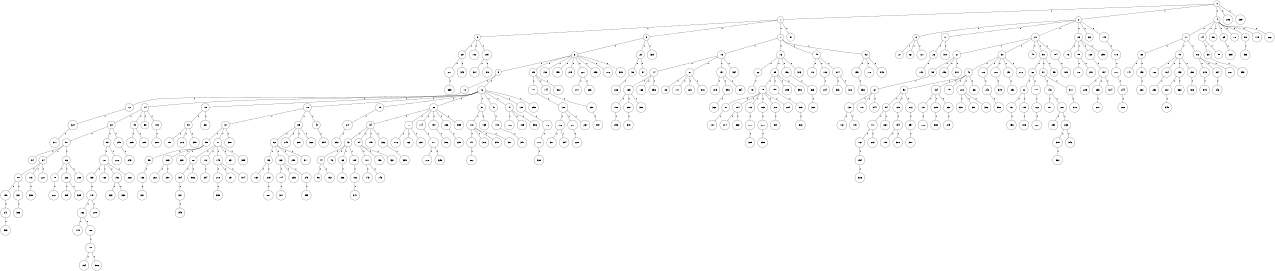 graph G {
size="8.5,11;"
ratio = "expand;"
fixedsize="true;"
overlap="scale;"
node[shape=circle,width=.12,hight=.12,fontsize=12]
edge[fontsize=12]

0[label=" 0" color=black, pos="0.97360869,1.8749313!"];
1[label=" 1" color=black, pos="2.0992272,2.7636471!"];
2[label=" 2" color=black, pos="2.9649012,0.29232919!"];
3[label=" 3" color=black, pos="1.3209315,1.230451!"];
4[label=" 4" color=black, pos="1.3759426,2.2311937!"];
5[label=" 5" color=black, pos="0.17032133,1.2917278!"];
6[label=" 6" color=black, pos="1.0950044,1.3802326!"];
7[label=" 7" color=black, pos="2.1340088,1.1018619!"];
8[label=" 8" color=black, pos="1.5166744,1.9867783!"];
9[label=" 9" color=black, pos="2.4412803,2.2981743!"];
10[label=" 10" color=black, pos="2.338866,0.2709899!"];
11[label=" 11" color=black, pos="2.583471,2.0767601!"];
12[label=" 12" color=black, pos="2.7792978,1.3275705!"];
13[label=" 13" color=black, pos="2.5060552,0.98524135!"];
14[label=" 14" color=black, pos="1.3042521,0.88762974!"];
15[label=" 15" color=black, pos="2.2335202,1.5458784!"];
16[label=" 16" color=black, pos="2.9662849,2.3660963!"];
17[label=" 17" color=black, pos="0.28308219,0.81374653!"];
18[label=" 18" color=black, pos="2.254774,2.2817457!"];
19[label=" 19" color=black, pos="0.58617733,2.7976586!"];
20[label=" 20" color=black, pos="2.6664595,0.31509433!"];
21[label=" 21" color=black, pos="1.7445274,2.7735743!"];
22[label=" 22" color=black, pos="0.66580963,1.4870403!"];
23[label=" 23" color=black, pos="2.6506957,0.64952449!"];
24[label=" 24" color=black, pos="2.5655754,2.0245456!"];
25[label=" 25" color=black, pos="1.6798914,0.47060577!"];
26[label=" 26" color=black, pos="1.9230286,2.7729104!"];
27[label=" 27" color=black, pos="1.1108573,1.8746811!"];
28[label=" 28" color=black, pos="0.69579814,0.94983147!"];
29[label=" 29" color=black, pos="0.4901111,2.489105!"];
30[label=" 30" color=black, pos="2.3846098,0.055250574!"];
31[label=" 31" color=black, pos="1.009064,1.652286!"];
32[label=" 32" color=black, pos="1.7203959,1.4232969!"];
33[label=" 33" color=black, pos="1.5151237,2.3349526!"];
34[label=" 34" color=black, pos="1.6462542,2.9473582!"];
35[label=" 35" color=black, pos="1.6784321,0.53442826!"];
36[label=" 36" color=black, pos="2.0118147,1.8145557!"];
37[label=" 37" color=black, pos="1.2076655,2.6578466!"];
38[label=" 38" color=black, pos="1.279806,1.6275807!"];
39[label=" 39" color=black, pos="0.41787221,2.8635093!"];
40[label=" 40" color=black, pos="2.9566982,0.53855532!"];
41[label=" 41" color=black, pos="0.18070895,2.9099743!"];
42[label=" 42" color=black, pos="1.981371,1.5840746!"];
43[label=" 43" color=black, pos="2.6793719,0.034033245!"];
44[label=" 44" color=black, pos="1.6027626,2.1931125!"];
45[label=" 45" color=black, pos="2.1522497,2.4027033!"];
46[label=" 46" color=black, pos="2.5640562,1.7209256!"];
47[label=" 47" color=black, pos="0.31015066,2.1201965!"];
48[label=" 48" color=black, pos="0.87124108,2.7386709!"];
49[label=" 49" color=black, pos="2.5322597,1.8789132!"];
50[label=" 50" color=black, pos="1.5059777,0.17343374!"];
51[label=" 51" color=black, pos="0.58149068,0.87653626!"];
52[label=" 52" color=black, pos="0.056055965,0.99468137!"];
53[label=" 53" color=black, pos="2.9206078,1.6403613!"];
54[label=" 54" color=black, pos="0.42766872,1.4665923!"];
55[label=" 55" color=black, pos="2.9457217,1.0046683!"];
56[label=" 56" color=black, pos="0.24554056,2.8689128!"];
57[label=" 57" color=black, pos="2.3919843,1.291431!"];
58[label=" 58" color=black, pos="1.2108138,2.0833117!"];
59[label=" 59" color=black, pos="2.6723317,1.9765578!"];
60[label=" 60" color=black, pos="0.029496709,2.9366933!"];
61[label=" 61" color=black, pos="1.3686238,2.4347684!"];
62[label=" 62" color=black, pos="2.9383415,0.53411194!"];
63[label=" 63" color=black, pos="2.4881495,0.70102597!"];
64[label=" 64" color=black, pos="0.28211937,0.51149035!"];
65[label=" 65" color=black, pos="1.3177648,1.5720658!"];
66[label=" 66" color=black, pos="2.2677861,2.3208831!"];
67[label=" 67" color=black, pos="0.61522551,0.66850545!"];
68[label=" 68" color=black, pos="1.26868,2.5948267!"];
69[label=" 69" color=black, pos="0.18225337,0.43359636!"];
70[label=" 70" color=black, pos="1.9309558,0.0046580085!"];
71[label=" 71" color=black, pos="0.50648852,2.1527954!"];
72[label=" 72" color=black, pos="1.2756228,1.4627116!"];
73[label=" 73" color=black, pos="2.4672071,0.12196617!"];
74[label=" 74" color=black, pos="0.69015493,2.6751109!"];
75[label=" 75" color=black, pos="1.7402901,2.9501027!"];
76[label=" 76" color=black, pos="2.9488151,1.6462739!"];
77[label=" 77" color=black, pos="0.57452443,0.25166335!"];
78[label=" 78" color=black, pos="0.047578558,1.9245856!"];
79[label=" 79" color=black, pos="2.9620053,0.34267497!"];
80[label=" 80" color=black, pos="0.74166676,1.8310157!"];
81[label=" 81" color=black, pos="0.84016398,1.943867!"];
82[label=" 82" color=black, pos="0.39583109,2.8356994!"];
83[label=" 83" color=black, pos="2.9625943,2.1450913!"];
84[label=" 84" color=black, pos="0.33073134,1.042478!"];
85[label=" 85" color=black, pos="0.87123545,0.41073603!"];
86[label=" 86" color=black, pos="0.55046267,0.47288108!"];
87[label=" 87" color=black, pos="1.4127026,0.7500961!"];
88[label=" 88" color=black, pos="0.62094263,2.3632432!"];
89[label=" 89" color=black, pos="1.5340936,2.9914255!"];
90[label=" 90" color=black, pos="0.92608818,1.0660459!"];
91[label=" 91" color=black, pos="1.6129269,2.8000919!"];
92[label=" 92" color=black, pos="2.0025024,0.848914!"];
93[label=" 93" color=black, pos="2.1367112,2.7925518!"];
94[label=" 94" color=black, pos="1.5949717,0.19964187!"];
95[label=" 95" color=black, pos="0.080988932,0.16204367!"];
96[label=" 96" color=black, pos="2.5308497,1.1630382!"];
97[label=" 97" color=black, pos="0.83239717,2.994868!"];
98[label=" 98" color=black, pos="1.9815886,1.6471678!"];
99[label=" 99" color=black, pos="0.27205104,2.5381737!"];
100[label=" 100" color=black, pos="0.28982966,2.1482912!"];
101[label=" 101" color=black, pos="1.6467377,0.11371474!"];
102[label=" 102" color=black, pos="2.2062759,1.2493836!"];
103[label=" 103" color=black, pos="0.26309457,2.9891964!"];
104[label=" 104" color=black, pos="1.9367142,0.85888761!"];
105[label=" 105" color=black, pos="0.30669821,2.5275967!"];
106[label=" 106" color=black, pos="0.91466949,2.8828022!"];
107[label=" 107" color=black, pos="2.6220243,2.4612739!"];
108[label=" 108" color=black, pos="1.8080635,0.33839486!"];
109[label=" 109" color=black, pos="1.5504081,0.69651051!"];
110[label=" 110" color=black, pos="0.7654662,1.0439488!"];
111[label=" 111" color=black, pos="0.35732142,2.8225051!"];
112[label=" 112" color=black, pos="0.18537968,2.063147!"];
113[label=" 113" color=black, pos="1.5351483,0.78036466!"];
114[label=" 114" color=black, pos="2.7655083,1.6365383!"];
115[label=" 115" color=black, pos="1.0841427,1.2993866!"];
116[label=" 116" color=black, pos="0.70737736,0.34700739!"];
117[label=" 117" color=black, pos="0.089891058,2.0144695!"];
118[label=" 118" color=black, pos="2.989412,0.88391803!"];
119[label=" 119" color=black, pos="2.0915634,0.64076906!"];
120[label=" 120" color=black, pos="2.3878158,1.769021!"];
121[label=" 121" color=black, pos="1.2946598,2.3727818!"];
122[label=" 122" color=black, pos="0.21255251,0.44770067!"];
123[label=" 123" color=black, pos="1.1071324,1.1889014!"];
124[label=" 124" color=black, pos="2.3848687,1.0722952!"];
125[label=" 125" color=black, pos="2.5794267,1.330117!"];
126[label=" 126" color=black, pos="2.1451829,0.91557217!"];
127[label=" 127" color=black, pos="1.9204582,0.51368941!"];
128[label=" 128" color=black, pos="0.2602573,0.23123801!"];
129[label=" 129" color=black, pos="0.83209603,0.61508515!"];
130[label=" 130" color=black, pos="0.61334,2.3413438!"];
131[label=" 131" color=black, pos="2.8098731,1.5349821!"];
132[label=" 132" color=black, pos="2.066154,2.6695016!"];
133[label=" 133" color=black, pos="0.69404199,2.2144195!"];
134[label=" 134" color=black, pos="0.21365375,1.0759712!"];
135[label=" 135" color=black, pos="0.68633289,2.4423859!"];
136[label=" 136" color=black, pos="1.872371,2.5015073!"];
137[label=" 137" color=black, pos="1.2776437,0.7491156!"];
138[label=" 138" color=black, pos="0.17937826,0.61145611!"];
139[label=" 139" color=black, pos="0.62070457,2.1839932!"];
140[label=" 140" color=black, pos="2.7537156,1.3324393!"];
141[label=" 141" color=black, pos="0.85311346,0.28698246!"];
142[label=" 142" color=black, pos="1.6768505,2.2008791!"];
143[label=" 143" color=black, pos="2.9526143,2.3097736!"];
144[label=" 144" color=black, pos="0.31688889,1.5294524!"];
145[label=" 145" color=black, pos="2.9278733,2.4855164!"];
146[label=" 146" color=black, pos="1.3690274,2.0965029!"];
147[label=" 147" color=black, pos="0.2434107,1.6765906!"];
148[label=" 148" color=black, pos="2.1339909,2.4448838!"];
149[label=" 149" color=black, pos="2.5558887,0.053871527!"];
150[label=" 150" color=black, pos="1.09482,1.5959226!"];
151[label=" 151" color=black, pos="1.8980157,0.87241964!"];
152[label=" 152" color=black, pos="1.716977,0.80943719!"];
153[label=" 153" color=black, pos="2.6804401,1.7521018!"];
154[label=" 154" color=black, pos="2.391926,2.0391994!"];
155[label=" 155" color=black, pos="0.1291007,2.632463!"];
156[label=" 156" color=black, pos="2.7248198,2.2501959!"];
157[label=" 157" color=black, pos="2.8092131,0.51344776!"];
158[label=" 158" color=black, pos="2.5588181,1.9514673!"];
159[label=" 159" color=black, pos="2.0150664,1.6717383!"];
160[label=" 160" color=black, pos="2.225759,2.3768936!"];
161[label=" 161" color=black, pos="2.776129,0.95566652!"];
162[label=" 162" color=black, pos="1.9776,1.8033918!"];
163[label=" 163" color=black, pos="1.7106559,2.3697923!"];
164[label=" 164" color=black, pos="2.5132016,0.71618425!"];
165[label=" 165" color=black, pos="1.9240556,2.2264477!"];
166[label=" 166" color=black, pos="0.33900233,1.9397074!"];
167[label=" 167" color=black, pos="0.0018019681,2.0861122!"];
168[label=" 168" color=black, pos="0.092621143,2.1337601!"];
169[label=" 169" color=black, pos="0.59200119,0.036805216!"];
170[label=" 170" color=black, pos="2.0842925,1.6763019!"];
171[label=" 171" color=black, pos="2.2760518,1.230424!"];
172[label=" 172" color=black, pos="2.6660824,0.11166797!"];
173[label=" 173" color=black, pos="0.1762403,1.0730117!"];
174[label=" 174" color=black, pos="1.5160306,1.8693114!"];
175[label=" 175" color=black, pos="0.62416472,2.7453936!"];
176[label=" 176" color=black, pos="2.4184294,0.58553603!"];
177[label=" 177" color=black, pos="2.9685803,2.5800318!"];
178[label=" 178" color=black, pos="2.4625382,0.84782112!"];
179[label=" 179" color=black, pos="2.302428,2.5278433!"];
180[label=" 180" color=black, pos="2.0248535,0.5586484!"];
181[label=" 181" color=black, pos="0.97762694,1.7163364!"];
182[label=" 182" color=black, pos="1.6443791,1.0114902!"];
183[label=" 183" color=black, pos="0.54107136,2.9853297!"];
184[label=" 184" color=black, pos="1.6360375,0.96993131!"];
185[label=" 185" color=black, pos="0.19320698,1.6574905!"];
186[label=" 186" color=black, pos="0.80629683,1.3943352!"];
187[label=" 187" color=black, pos="0.58355677,1.0772352!"];
188[label=" 188" color=black, pos="1.5616899,1.809504!"];
189[label=" 189" color=black, pos="0.26754366,0.032974388!"];
190[label=" 190" color=black, pos="1.1114882,0.18046662!"];
191[label=" 191" color=black, pos="2.8013484,0.61206026!"];
192[label=" 192" color=black, pos="0.73666205,2.0420035!"];
193[label=" 193" color=black, pos="1.1319547,0.58561426!"];
194[label=" 194" color=black, pos="2.2048056,2.0469763!"];
195[label=" 195" color=black, pos="0.90212805,1.3967726!"];
196[label=" 196" color=black, pos="1.7600951,1.0031347!"];
197[label=" 197" color=black, pos="2.732117,2.9395615!"];
198[label=" 198" color=black, pos="2.0805737,2.4961647!"];
199[label=" 199" color=black, pos="1.2858245,0.31930788!"];
200[label=" 200" color=black, pos="0.6902165,2.9523555!"];
201[label=" 201" color=black, pos="2.0608055,2.7604227!"];
202[label=" 202" color=black, pos="2.5179193,0.053973518!"];
203[label=" 203" color=black, pos="2.9316104,1.8838653!"];
204[label=" 204" color=black, pos="0.65702278,0.71934425!"];
205[label=" 205" color=black, pos="1.9231091,0.23274491!"];
206[label=" 206" color=black, pos="0.77893391,0.88560482!"];
207[label=" 207" color=black, pos="2.8371345,0.08724488!"];
208[label=" 208" color=black, pos="1.5662241,1.3495222!"];
209[label=" 209" color=black, pos="1.5775702,1.8926407!"];
210[label=" 210" color=black, pos="1.9173437,0.51553686!"];
211[label=" 211" color=black, pos="1.3973604,2.5406597!"];
212[label=" 212" color=black, pos="2.2864021,2.4435229!"];
213[label=" 213" color=black, pos="0.9189097,0.21319394!"];
214[label=" 214" color=black, pos="1.4051774,1.762602!"];
215[label=" 215" color=black, pos="1.3037115,2.7696629!"];
216[label=" 216" color=black, pos="0.88944729,0.49696515!"];
217[label=" 217" color=black, pos="0.22912985,0.56250704!"];
218[label=" 218" color=black, pos="1.33622,0.99542777!"];
219[label=" 219" color=black, pos="1.477446,2.7879635!"];
220[label=" 220" color=black, pos="1.7960914,0.97335927!"];
221[label=" 221" color=black, pos="2.9077542,1.4128447!"];
222[label=" 222" color=black, pos="2.285352,0.55524353!"];
223[label=" 223" color=black, pos="0.025293551,0.458999!"];
224[label=" 224" color=black, pos="2.4440915,2.3817584!"];
225[label=" 225" color=black, pos="0.34556998,0.8196949!"];
226[label=" 226" color=black, pos="2.0223093,2.4153704!"];
227[label=" 227" color=black, pos="2.3512101,0.2636034!"];
228[label=" 228" color=black, pos="1.4348203,0.86230258!"];
229[label=" 229" color=black, pos="2.4235159,1.6555062!"];
230[label=" 230" color=black, pos="2.450594,0.29793127!"];
231[label=" 231" color=black, pos="0.53565613,0.39062836!"];
232[label=" 232" color=black, pos="1.7128944,2.6529689!"];
233[label=" 233" color=black, pos="1.7166521,2.7402544!"];
234[label=" 234" color=black, pos="1.2877865,0.23871672!"];
235[label=" 235" color=black, pos="1.3589587,1.7862981!"];
236[label=" 236" color=black, pos="2.7392828,1.1363536!"];
237[label=" 237" color=black, pos="1.923748,1.8716665!"];
238[label=" 238" color=black, pos="1.0026095,1.8502294!"];
239[label=" 239" color=black, pos="2.926528,0.51801325!"];
240[label=" 240" color=black, pos="0.013244514,0.69788686!"];
241[label=" 241" color=black, pos="2.6436459,0.46885806!"];
242[label=" 242" color=black, pos="2.5937661,1.570429!"];
243[label=" 243" color=black, pos="0.2098949,1.7465038!"];
244[label=" 244" color=black, pos="0.0053277612,1.1119763!"];
245[label=" 245" color=black, pos="0.67471723,1.3034176!"];
246[label=" 246" color=black, pos="1.1532406,2.2155924!"];
247[label=" 247" color=black, pos="2.3945048,1.7191911!"];
248[label=" 248" color=black, pos="2.9045878,2.137646!"];
249[label=" 249" color=black, pos="0.85521921,2.4796661!"];
250[label=" 250" color=black, pos="0.31407883,2.4017101!"];
251[label=" 251" color=black, pos="1.4068222,0.47315141!"];
252[label=" 252" color=black, pos="1.0310713,2.3412257!"];
253[label=" 253" color=black, pos="1.5687706,2.3831153!"];
254[label=" 254" color=black, pos="1.7982904,0.80177981!"];
255[label=" 255" color=black, pos="1.3323134,1.6005446!"];
256[label=" 256" color=black, pos="0.93804883,2.7851349!"];
257[label=" 257" color=black, pos="0.34469466,2.2422533!"];
258[label=" 258" color=black, pos="2.3148962,1.1827472!"];
259[label=" 259" color=black, pos="0.79217734,2.1338684!"];
260[label=" 260" color=black, pos="2.2410264,2.5290373!"];
261[label=" 261" color=black, pos="0.11973747,0.53180817!"];
262[label=" 262" color=black, pos="2.5108603,0.11082311!"];
263[label=" 263" color=black, pos="2.8545589,2.0800749!"];
264[label=" 264" color=black, pos="1.4495583,2.5858757!"];
265[label=" 265" color=black, pos="0.13001083,2.4530265!"];
266[label=" 266" color=black, pos="1.4720925,1.1666254!"];
267[label=" 267" color=black, pos="1.2916724,2.0875185!"];
268[label=" 268" color=black, pos="1.775588,2.3424957!"];
269[label=" 269" color=black, pos="2.5287084,0.81335334!"];
270[label=" 270" color=black, pos="2.2078919,2.8827424!"];
271[label=" 271" color=black, pos="0.63554417,1.8550585!"];
272[label=" 272" color=black, pos="2.8280271,1.8793555!"];
273[label=" 273" color=black, pos="1.2690633,0.40294495!"];
274[label=" 274" color=black, pos="0.96815567,0.0054256348!"];
275[label=" 275" color=black, pos="1.8700643,0.79252676!"];
276[label=" 276" color=black, pos="0.70949998,2.5409778!"];
277[label=" 277" color=black, pos="1.0093264,0.27777712!"];
278[label=" 278" color=black, pos="1.2785076,1.2796691!"];
279[label=" 279" color=black, pos="2.1233369,2.9991542!"];
280[label=" 280" color=black, pos="1.5756617,2.9094019!"];
281[label=" 281" color=black, pos="1.2108916,2.5858808!"];
282[label=" 282" color=black, pos="0.88191728,1.4388753!"];
283[label=" 283" color=black, pos="0.68425062,1.3976338!"];
284[label=" 284" color=black, pos="2.3664246,0.63195898!"];
285[label=" 285" color=black, pos="0.29294267,0.59296928!"];
286[label=" 286" color=black, pos="0.070255662,1.4855019!"];
287[label=" 287" color=black, pos="0.0073658559,2.1449565!"];
288[label=" 288" color=black, pos="1.3631659,0.42775261!"];
289[label=" 289" color=black, pos="0.36670535,2.7531048!"];
290[label=" 290" color=black, pos="0.60493988,2.0006042!"];
291[label=" 291" color=black, pos="1.4233822,0.68294109!"];
292[label=" 292" color=black, pos="2.3368496,1.1655578!"];
293[label=" 293" color=black, pos="2.2246362,2.2012425!"];
294[label=" 294" color=black, pos="2.6311654,1.4884844!"];
295[label=" 295" color=black, pos="2.1714006,2.2215589!"];
296[label=" 296" color=black, pos="0.6877994,0.10862393!"];
297[label=" 297" color=black, pos="0.66294492,2.3031274!"];
298[label=" 298" color=black, pos="2.0537089,1.5570753!"];
299[label=" 299" color=black, pos="0.70196955,0.26689798!"];
300[label=" 300" color=black, pos="1.5549165,2.6686114!"];
301[label=" 301" color=black, pos="1.1909829,2.0744445!"];
302[label=" 302" color=black, pos="0.55659826,1.4606796!"];
303[label=" 303" color=black, pos="0.19636977,0.26256527!"];
304[label=" 304" color=black, pos="2.33155,0.93867393!"];
305[label=" 305" color=black, pos="1.232918,2.2623797!"];
306[label=" 306" color=black, pos="2.5455329,2.763718!"];
307[label=" 307" color=black, pos="1.0594714,0.28632155!"];
308[label=" 308" color=black, pos="1.4630718,1.3939405!"];
309[label=" 309" color=black, pos="0.82478675,2.476203!"];
310[label=" 310" color=black, pos="0.031313818,1.1093838!"];
311[label=" 311" color=black, pos="2.6191212,1.1118528!"];
312[label=" 312" color=black, pos="1.7431383,0.94516616!"];
313[label=" 313" color=black, pos="0.292328,0.26268311!"];
314[label=" 314" color=black, pos="2.027001,2.0853633!"];
315[label=" 315" color=black, pos="2.0570171,0.70086029!"];
316[label=" 316" color=black, pos="1.3266178,2.1741435!"];
317[label=" 317" color=black, pos="1.5631858,0.5327895!"];
318[label=" 318" color=black, pos="2.5872292,2.8221832!"];
319[label=" 319" color=black, pos="1.0141224,2.1570216!"];
320[label=" 320" color=black, pos="1.9845626,0.73331701!"];
321[label=" 321" color=black, pos="0.30973366,0.1147515!"];
322[label=" 322" color=black, pos="1.0224012,2.423207!"];
323[label=" 323" color=black, pos="2.5717996,2.5995071!"];
324[label=" 324" color=black, pos="2.2188681,0.049821881!"];
325[label=" 325" color=black, pos="1.4239972,1.3765535!"];
326[label=" 326" color=black, pos="1.2247847,1.2175767!"];
327[label=" 327" color=black, pos="2.1327727,1.9961679!"];
328[label=" 328" color=black, pos="1.4767861,0.39422594!"];
329[label=" 329" color=black, pos="2.725485,1.1232543!"];
330[label=" 330" color=black, pos="0.70909224,2.8273045!"];
331[label=" 331" color=black, pos="0.67052866,0.17930926!"];
332[label=" 332" color=black, pos="1.2004623,1.6714507!"];
333[label=" 333" color=black, pos="1.8117425,2.6356858!"];
334[label=" 334" color=black, pos="1.2467409,0.27543438!"];
335[label=" 335" color=black, pos="2.2278608,2.4968489!"];
336[label=" 336" color=black, pos="0.0010871864,1.4911666!"];
337[label=" 337" color=black, pos="1.4000523,2.4744585!"];
338[label=" 338" color=black, pos="1.1608823,2.3900364!"];
339[label=" 339" color=black, pos="0.72857463,2.7208078!"];
340[label=" 340" color=black, pos="0.79847678,2.5534963!"];
341[label=" 341" color=black, pos="0.44026265,0.64674653!"];
342[label=" 342" color=black, pos="2.0424446,0.066517167!"];
343[label=" 343" color=black, pos="1.1937832,0.97495231!"];
344[label=" 344" color=black, pos="1.4544409,0.92144259!"];
345[label=" 345" color=black, pos="0.080539898,0.96363771!"];
346[label=" 346" color=black, pos="2.697664,2.0728332!"];
347[label=" 347" color=black, pos="1.9230197,0.35527555!"];
348[label=" 348" color=black, pos="1.1858994,0.33171583!"];
349[label=" 349" color=black, pos="2.097954,1.3131657!"];
350[label=" 350" color=black, pos="0.90064326,2.410704!"];
351[label=" 351" color=black, pos="0.94304889,2.2892968!"];
352[label=" 352" color=black, pos="2.8517753,2.251983!"];
353[label=" 353" color=black, pos="1.6066405,0.17373738!"];
354[label=" 354" color=black, pos="1.5692948,2.7305431!"];
355[label=" 355" color=black, pos="2.0402116,2.2138111!"];
356[label=" 356" color=black, pos="0.99459055,1.8522731!"];
357[label=" 357" color=black, pos="2.5239892,0.23294313!"];
358[label=" 358" color=black, pos="2.5451216,2.5190589!"];
359[label=" 359" color=black, pos="2.0293035,1.8856602!"];
360[label=" 360" color=black, pos="2.0190952,2.8133939!"];
361[label=" 361" color=black, pos="0.35326392,2.9300401!"];
362[label=" 362" color=black, pos="2.2337019,0.41487324!"];
363[label=" 363" color=black, pos="2.7464019,1.5000245!"];
364[label=" 364" color=black, pos="0.17421117,1.833537!"];
365[label=" 365" color=black, pos="0.51773632,2.1228329!"];
366[label=" 366" color=black, pos="2.7101273,2.5510283!"];
367[label=" 367" color=black, pos="0.45024762,1.6205095!"];
368[label=" 368" color=black, pos="2.5743318,1.0950785!"];
369[label=" 369" color=black, pos="2.4210347,2.8501545!"];
370[label=" 370" color=black, pos="1.6857018,2.9286501!"];
371[label=" 371" color=black, pos="0.89371198,1.1730962!"];
372[label=" 372" color=black, pos="1.7809721,0.76612355!"];
373[label=" 373" color=black, pos="2.0731134,1.3615663!"];
374[label=" 374" color=black, pos="1.5308483,1.5226714!"];
375[label=" 375" color=black, pos="2.3492832,2.4504387!"];
376[label=" 376" color=black, pos="2.5770843,1.8512108!"];
377[label=" 377" color=black, pos="0.57063578,2.6528556!"];
378[label=" 378" color=black, pos="2.966393,2.6884413!"];
379[label=" 379" color=black, pos="2.0101802,0.92802808!"];
380[label=" 380" color=black, pos="1.8681708,2.0898608!"];
381[label=" 381" color=black, pos="0.58310806,1.7245248!"];
382[label=" 382" color=black, pos="2.3640218,2.0950523!"];
383[label=" 383" color=black, pos="1.3903771,2.6369201!"];
384[label=" 384" color=black, pos="2.0910082,0.96558047!"];
385[label=" 385" color=black, pos="0.18949618,0.91798158!"];
386[label=" 386" color=black, pos="1.1999418,0.015994061!"];
387[label=" 387" color=black, pos="1.4679605,0.0012744018!"];
388[label=" 388" color=black, pos="2.6381738,0.27741538!"];
389[label=" 389" color=black, pos="0.54256233,2.3352382!"];
390[label=" 390" color=black, pos="2.2491363,0.61988915!"];
391[label=" 391" color=black, pos="0.97578145,0.60697484!"];
392[label=" 392" color=black, pos="2.7449402,2.7284336!"];
393[label=" 393" color=black, pos="1.1909914,1.0903255!"];
394[label=" 394" color=black, pos="1.2528381,2.6010553!"];
395[label=" 395" color=black, pos="0.050341685,1.0569299!"];
396[label=" 396" color=black, pos="0.69346486,1.9097973!"];
397[label=" 397" color=black, pos="2.3362854,0.1426113!"];
398[label=" 398" color=black, pos="1.6753259,0.22493512!"];
399[label=" 399" color=black, pos="2.0193097,1.717897!"];
0--1[label="1"]
0--2[label="1"]
0--4[label="1"]
0--206[label="1"]
0--269[label="1"]
1--3[label="1"]
1--5[label="1"]
1--7[label="1"]
1--57[label="1"]
2--8[label="1"]
2--17[label="1"]
2--20[label="1"]
2--29[label="1"]
2--33[label="1"]
2--148[label="1"]
3--25[label="1"]
3--102[label="1"]
3--257[label="1"]
4--11[label="1"]
4--24[label="1"]
4--56[label="1"]
4--65[label="1"]
4--70[label="1"]
4--98[label="1"]
4--119[label="1"]
4--262[label="1"]
5--6[label="1"]
5--23[label="1"]
5--320[label="1"]
6--9[label="1"]
6--89[label="1"]
6--138[label="1"]
6--155[label="1"]
6--219[label="1"]
6--221[label="1"]
6--253[label="1"]
6--276[label="1"]
6--309[label="1"]
7--13[label="1"]
7--16[label="1"]
7--49[label="1"]
7--92[label="1"]
8--27[label="1"]
8--62[label="1"]
8--127[label="1"]
9--10[label="1"]
9--12[label="1"]
10--72[label="1"]
11--68[label="1"]
11--79[label="1"]
11--86[label="1"]
12--14[label="1"]
12--15[label="1"]
12--18[label="1"]
12--19[label="1"]
12--28[label="1"]
12--37[label="1"]
12--41[label="1"]
12--47[label="1"]
12--129[label="1"]
12--255[label="1"]
13--74[label="1"]
13--81[label="1"]
13--197[label="1"]
13--334[label="1"]
14--32[label="1"]
14--45[label="1"]
14--53[label="1"]
14--103[label="1"]
15--90[label="1"]
15--381[label="1"]
16--22[label="1"]
16--69[label="1"]
16--196[label="1"]
16--313[label="1"]
17--26[label="1"]
17--310[label="1"]
18--31[label="1"]
18--35[label="1"]
18--43[label="1"]
19--247[label="1"]
20--21[label="1"]
20--30[label="1"]
20--48[label="1"]
20--50[label="1"]
20--184[label="1"]
21--39[label="1"]
21--296[label="1"]
21--372[label="1"]
22--73[label="1"]
23--36[label="1"]
23--97[label="1"]
24--38[label="1"]
24--55[label="1"]
25--217[label="1"]
25--343[label="1"]
26--109[label="1"]
28--34[label="1"]
28--77[label="1"]
28--114[label="1"]
28--157[label="1"]
28--236[label="1"]
28--359[label="1"]
29--76[label="1"]
29--85[label="1"]
29--128[label="1"]
29--259[label="1"]
30--40[label="1"]
30--108[label="1"]
30--180[label="1"]
30--190[label="1"]
30--272[label="1"]
31--58[label="1"]
31--71[label="1"]
31--388[label="1"]
32--51[label="1"]
32--59[label="1"]
32--240[label="1"]
34--42[label="1"]
34--84[label="1"]
34--145[label="1"]
34--336[label="1"]
35--82[label="1"]
35--245[label="1"]
35--289[label="1"]
35--360[label="1"]
36--286[label="1"]
37--118[label="1"]
37--139[label="1"]
38--393[label="1"]
39--67[label="1"]
40--52[label="1"]
40--134[label="1"]
40--151[label="1"]
40--218[label="1"]
40--361[label="1"]
41--115[label="1"]
42--44[label="1"]
42--46[label="1"]
42--63[label="1"]
42--105[label="1"]
43--354[label="1"]
44--96[label="1"]
44--152[label="1"]
45--265[label="1"]
45--285[label="1"]
47--106[label="1"]
47--185[label="1"]
47--356[label="1"]
49--110[label="1"]
49--186[label="1"]
49--214[label="1"]
50--60[label="1"]
50--91[label="1"]
50--95[label="1"]
51--54[label="1"]
51--64[label="1"]
51--66[label="1"]
52--94[label="1"]
52--125[label="1"]
52--212[label="1"]
58--99[label="1"]
58--205[label="1"]
58--229[label="1"]
59--121[label="1"]
59--226[label="1"]
60--61[label="1"]
60--100[label="1"]
61--131[label="1"]
61--195[label="1"]
63--256[label="1"]
64--80[label="1"]
64--113[label="1"]
64--227[label="1"]
65--385[label="1"]
66--78[label="1"]
66--222[label="1"]
66--268[label="1"]
67--130[label="1"]
67--187[label="1"]
67--344[label="1"]
68--147[label="1"]
68--153[label="1"]
69--75[label="1"]
69--199[label="1"]
69--295[label="1"]
69--398[label="1"]
71--88[label="1"]
71--112[label="1"]
71--149[label="1"]
71--231[label="1"]
71--395[label="1"]
72--324[label="1"]
74--165[label="1"]
74--166[label="1"]
74--396[label="1"]
75--87[label="1"]
75--104[label="1"]
75--173[label="1"]
75--183[label="1"]
75--278[label="1"]
75--284[label="1"]
77--116[label="1"]
77--123[label="1"]
77--237[label="1"]
78--202[label="1"]
79--160[label="1"]
79--164[label="1"]
79--193[label="1"]
79--230[label="1"]
80--150[label="1"]
80--367[label="1"]
81--83[label="1"]
81--117[label="1"]
81--220[label="1"]
81--376[label="1"]
82--93[label="1"]
82--163[label="1"]
82--298[label="1"]
82--371[label="1"]
84--101[label="1"]
84--158[label="1"]
84--337[label="1"]
85--176[label="1"]
85--291[label="1"]
86--215[label="1"]
86--224[label="1"]
86--287[label="1"]
87--124[label="1"]
88--304[label="1"]
88--366[label="1"]
89--107[label="1"]
89--144[label="1"]
89--302[label="1"]
90--191[label="1"]
90--273[label="1"]
90--399[label="1"]
91--146[label="1"]
91--317[label="1"]
92--135[label="1"]
92--170[label="1"]
92--348[label="1"]
93--169[label="1"]
93--275[label="1"]
94--111[label="1"]
94--364[label="1"]
98--353[label="1"]
99--136[label="1"]
100--122[label="1"]
101--142[label="1"]
101--143[label="1"]
103--280[label="1"]
104--274[label="1"]
104--363[label="1"]
105--132[label="1"]
107--120[label="1"]
108--242[label="1"]
111--167[label="1"]
111--213[label="1"]
112--294[label="1"]
113--338[label="1"]
114--171[label="1"]
115--347[label="1"]
118--141[label="1"]
118--316[label="1"]
118--340[label="1"]
118--397[label="1"]
120--126[label="1"]
120--201[label="1"]
120--264[label="1"]
121--133[label="1"]
121--168[label="1"]
121--192[label="1"]
121--266[label="1"]
122--261[label="1"]
125--154[label="1"]
126--301[label="1"]
126--394[label="1"]
128--194[label="1"]
129--172[label="1"]
130--161[label="1"]
130--175[label="1"]
131--156[label="1"]
132--341[label="1"]
133--140[label="1"]
134--137[label="1"]
134--209[label="1"]
134--238[label="1"]
135--333[label="1"]
136--321[label="1"]
137--208[label="1"]
140--162[label="1"]
140--279[label="1"]
141--282[label="1"]
144--297[label="1"]
146--181[label="1"]
146--207[label="1"]
148--178[label="1"]
149--210[label="1"]
149--251[label="1"]
149--374[label="1"]
150--241[label="1"]
153--260[label="1"]
154--159[label="1"]
154--378[label="1"]
157--306[label="1"]
162--179[label="1"]
162--182[label="1"]
163--174[label="1"]
163--233[label="1"]
163--248[label="1"]
164--252[label="1"]
165--198[label="1"]
165--299[label="1"]
165--330[label="1"]
167--254[label="1"]
171--216[label="1"]
171--325[label="1"]
172--177[label="1"]
173--271[label="1"]
174--311[label="1"]
177--380[label="1"]
178--211[label="1"]
180--375[label="1"]
182--188[label="1"]
183--200[label="1"]
184--189[label="1"]
186--204[label="1"]
188--234[label="1"]
188--386[label="1"]
190--292[label="1"]
192--223[label="1"]
192--332[label="1"]
193--267[label="1"]
193--368[label="1"]
194--225[label="1"]
194--235[label="1"]
194--314[label="1"]
195--346[label="1"]
196--323[label="1"]
197--319[label="1"]
197--350[label="1"]
197--384[label="1"]
198--293[label="1"]
199--203[label="1"]
200--258[label="1"]
201--228[label="1"]
203--322[label="1"]
205--232[label="1"]
205--290[label="1"]
207--250[label="1"]
207--263[label="1"]
209--365[label="1"]
210--358[label="1"]
211--244[label="1"]
212--357[label="1"]
214--303[label="1"]
214--312[label="1"]
215--379[label="1"]
217--335[label="1"]
218--331[label="1"]
218--351[label="1"]
218--392[label="1"]
221--277[label="1"]
221--283[label="1"]
222--305[label="1"]
222--369[label="1"]
224--246[label="1"]
230--308[label="1"]
235--270[label="1"]
236--239[label="1"]
238--249[label="1"]
240--243[label="1"]
241--389[label="1"]
242--390[label="1"]
244--288[label="1"]
247--352[label="1"]
248--355[label="1"]
254--326[label="1"]
257--327[label="1"]
257--370[label="1"]
263--315[label="1"]
263--342[label="1"]
267--345[label="1"]
271--329[label="1"]
275--281[label="1"]
278--300[label="1"]
297--391[label="1"]
299--373[label="1"]
304--307[label="1"]
307--349[label="1"]
315--382[label="1"]
317--318[label="1"]
323--328[label="1"]
324--377[label="1"]
336--339[label="1"]
350--362[label="1"]
357--387[label="1"]
367--383[label="1"]

}

